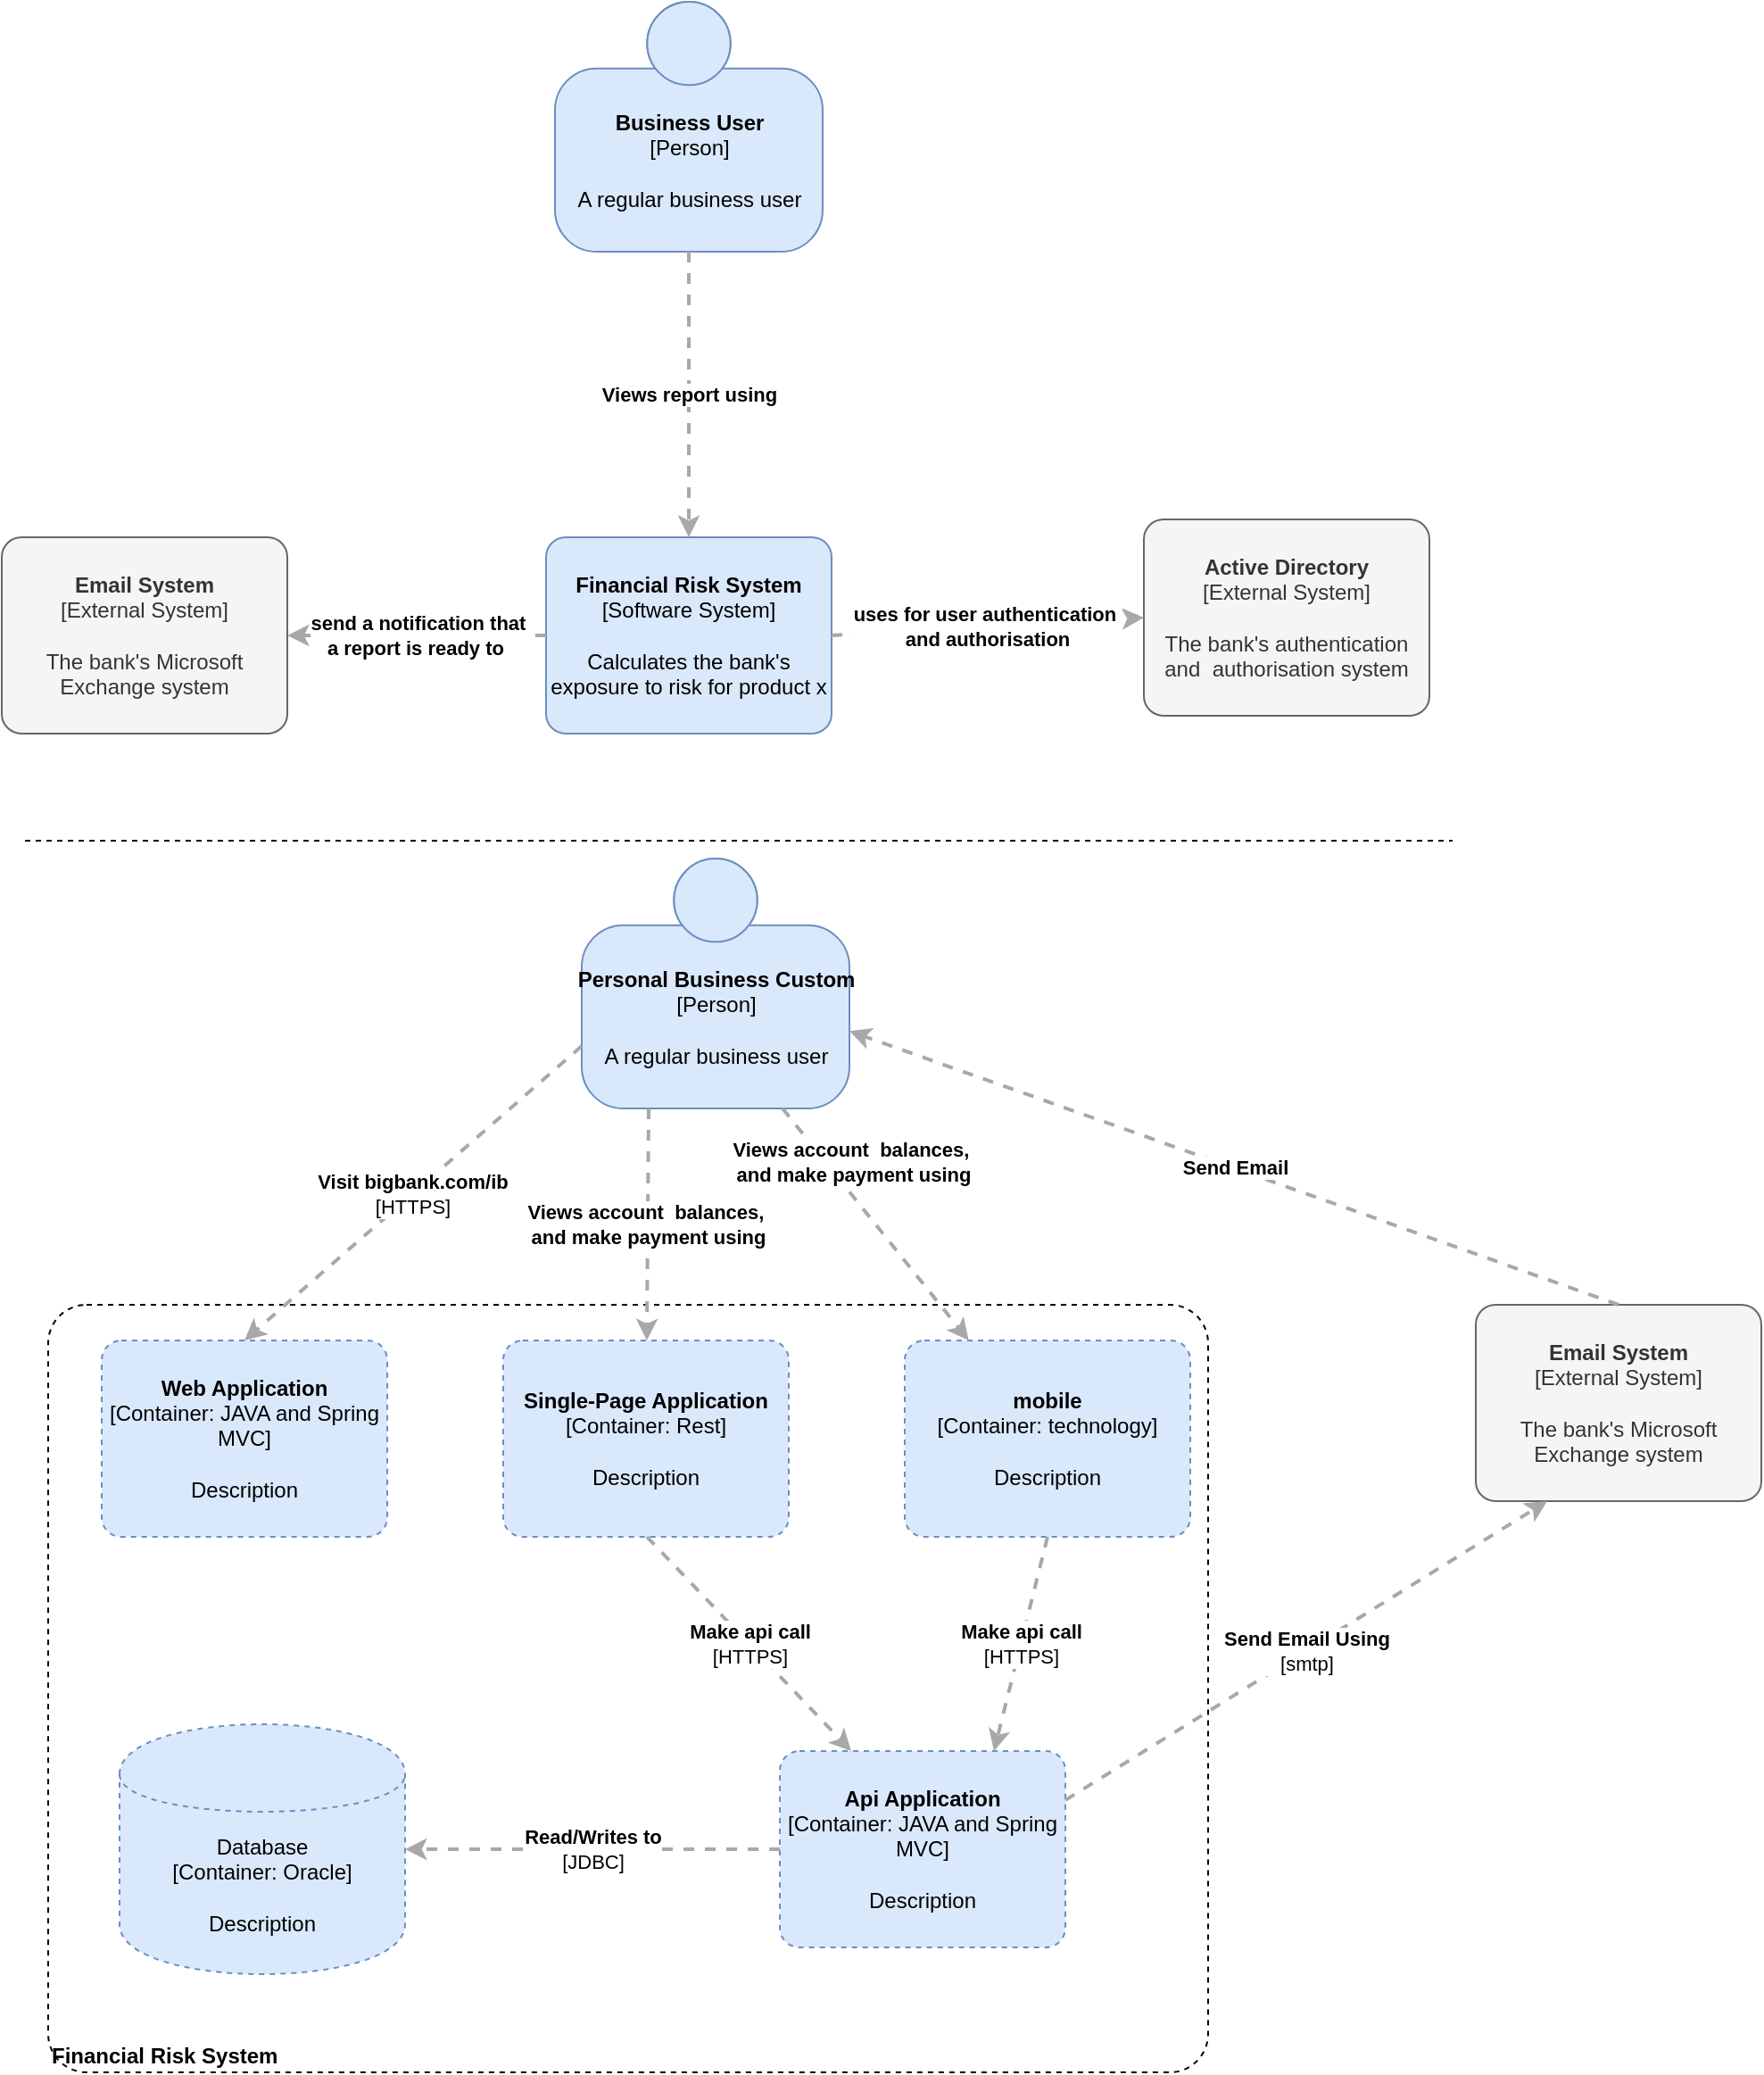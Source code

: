 <mxfile version="14.4.3" type="github"><diagram id="prtHgNgQTEPvFCAcTncT" name="Page-1"><mxGraphModel dx="845" dy="533" grid="1" gridSize="10" guides="1" tooltips="1" connect="1" arrows="1" fold="1" page="1" pageScale="1" pageWidth="827" pageHeight="1169" math="0" shadow="0"><root><mxCell id="0"/><mxCell id="1" parent="0"/><mxCell id="nQnoEyGICxjIxf7FkVJl-1" value="&lt;b&gt;Business User&lt;/b&gt;&lt;br&gt;&lt;div&gt;[Person]&lt;/div&gt;&lt;br&gt;&lt;div&gt;A regular business user&lt;/div&gt;" style="html=1;dashed=0;whitespace=wrap;fillColor=#DAE8FC;strokeColor=#6C8EBF;shape=mxgraph.c4.person;align=center;points=[[0.5,0,0],[1,0.5,0],[1,0.75,0],[0.75,1,0],[0.5,1,0],[0.25,1,0],[0,0.75,0],[0,0.5,0]];" parent="1" vertex="1"><mxGeometry x="324" width="150" height="140" as="geometry"/></mxCell><mxCell id="nQnoEyGICxjIxf7FkVJl-2" value="&lt;b&gt;Financial Risk System&lt;/b&gt;&lt;br&gt;&lt;div&gt;[Software System]&lt;/div&gt;&lt;br&gt;&lt;div&gt;Calculates the bank's exposure to risk for product x&lt;/div&gt;" style="rounded=1;whiteSpace=wrap;html=1;labelBackgroundColor=none;fillColor=#dae8fc;fontColor=#000000;align=center;arcSize=10;strokeColor=#6c8ebf;points=[[0.25,0,0],[0.5,0,0],[0.75,0,0],[1,0.25,0],[1,0.5,0],[1,0.75,0],[0.75,1,0],[0.5,1,0],[0.25,1,0],[0,0.75,0],[0,0.5,0],[0,0.25,0]];" parent="1" vertex="1"><mxGeometry x="319" y="300" width="160" height="110.0" as="geometry"/></mxCell><mxCell id="nQnoEyGICxjIxf7FkVJl-6" value="&lt;div style=&quot;text-align: left&quot;&gt;&lt;div style=&quot;text-align: center&quot;&gt;&lt;b&gt;Views report using&lt;/b&gt;&lt;/div&gt;&lt;/div&gt;" style="edgeStyle=none;rounded=0;html=1;entryX=0.5;entryY=0;jettySize=auto;orthogonalLoop=1;strokeColor=#A8A8A8;strokeWidth=2;fontColor=#000000;jumpStyle=none;dashed=1;exitX=0.5;exitY=1;exitDx=0;exitDy=0;exitPerimeter=0;entryDx=0;entryDy=0;entryPerimeter=0;" parent="1" source="nQnoEyGICxjIxf7FkVJl-1" target="nQnoEyGICxjIxf7FkVJl-2" edge="1"><mxGeometry width="200" relative="1" as="geometry"><mxPoint x="444" y="200" as="sourcePoint"/><mxPoint x="644" y="200" as="targetPoint"/></mxGeometry></mxCell><mxCell id="nQnoEyGICxjIxf7FkVJl-7" value="&lt;b&gt;Active Directory&lt;/b&gt;&lt;br&gt;&lt;div&gt;[External System]&lt;/div&gt;&lt;br&gt;&lt;div&gt;The bank's authentication and&amp;nbsp; authorisation system&lt;/div&gt;" style="rounded=1;whiteSpace=wrap;html=1;labelBackgroundColor=none;fillColor=#f5f5f5;fontColor=#333333;align=center;arcSize=10;strokeColor=#666666;points=[[0.25,0,0],[0.5,0,0],[0.75,0,0],[1,0.25,0],[1,0.5,0],[1,0.75,0],[0.75,1,0],[0.5,1,0],[0.25,1,0],[0,0.75,0],[0,0.5,0],[0,0.25,0]];" parent="1" vertex="1"><mxGeometry x="654" y="290" width="160" height="110.0" as="geometry"/></mxCell><mxCell id="nQnoEyGICxjIxf7FkVJl-10" value="&lt;div style=&quot;text-align: left&quot;&gt;&lt;div style=&quot;text-align: center&quot;&gt;&lt;b&gt;uses for user authentication&amp;nbsp;&lt;/b&gt;&lt;/div&gt;&lt;div style=&quot;text-align: center&quot;&gt;&lt;b&gt;and authorisation&lt;/b&gt;&lt;/div&gt;&lt;/div&gt;" style="edgeStyle=none;rounded=0;html=1;entryX=0;entryY=0.5;jettySize=auto;orthogonalLoop=1;strokeColor=#A8A8A8;strokeWidth=2;fontColor=#000000;jumpStyle=none;dashed=1;exitX=1;exitY=0.5;exitDx=0;exitDy=0;exitPerimeter=0;entryDx=0;entryDy=0;entryPerimeter=0;" parent="1" source="nQnoEyGICxjIxf7FkVJl-2" target="nQnoEyGICxjIxf7FkVJl-7" edge="1"><mxGeometry width="200" relative="1" as="geometry"><mxPoint x="634" y="140" as="sourcePoint"/><mxPoint x="634" y="300" as="targetPoint"/></mxGeometry></mxCell><mxCell id="nQnoEyGICxjIxf7FkVJl-11" value="&lt;b&gt;Email System&lt;/b&gt;&lt;br&gt;&lt;div&gt;[External System]&lt;/div&gt;&lt;br&gt;&lt;div&gt;The bank's Microsoft Exchange system&lt;/div&gt;" style="rounded=1;whiteSpace=wrap;html=1;labelBackgroundColor=none;fillColor=#f5f5f5;fontColor=#333333;align=center;arcSize=10;strokeColor=#666666;points=[[0.25,0,0],[0.5,0,0],[0.75,0,0],[1,0.25,0],[1,0.5,0],[1,0.75,0],[0.75,1,0],[0.5,1,0],[0.25,1,0],[0,0.75,0],[0,0.5,0],[0,0.25,0]];" parent="1" vertex="1"><mxGeometry x="14" y="300" width="160" height="110.0" as="geometry"/></mxCell><mxCell id="nQnoEyGICxjIxf7FkVJl-12" value="&lt;div style=&quot;text-align: left&quot;&gt;&lt;div style=&quot;text-align: center&quot;&gt;&lt;b&gt;send a notification that &lt;br&gt;a report is ready to&amp;nbsp;&lt;/b&gt;&lt;/div&gt;&lt;/div&gt;" style="edgeStyle=none;rounded=0;html=1;jettySize=auto;orthogonalLoop=1;strokeColor=#A8A8A8;strokeWidth=2;fontColor=#000000;jumpStyle=none;dashed=1;exitX=0;exitY=0.5;exitDx=0;exitDy=0;exitPerimeter=0;" parent="1" source="nQnoEyGICxjIxf7FkVJl-2" target="nQnoEyGICxjIxf7FkVJl-11" edge="1"><mxGeometry width="200" relative="1" as="geometry"><mxPoint x="174" y="100" as="sourcePoint"/><mxPoint x="179" y="270" as="targetPoint"/></mxGeometry></mxCell><mxCell id="nQnoEyGICxjIxf7FkVJl-13" value="" style="endArrow=none;dashed=1;html=1;" parent="1" edge="1"><mxGeometry width="50" height="50" relative="1" as="geometry"><mxPoint x="27" y="470" as="sourcePoint"/><mxPoint x="827" y="470" as="targetPoint"/></mxGeometry></mxCell><mxCell id="nQnoEyGICxjIxf7FkVJl-14" value="&lt;b&gt;Personal Business Custom&lt;/b&gt;&lt;br&gt;&lt;div&gt;[Person]&lt;/div&gt;&lt;br&gt;&lt;div&gt;A regular business user&lt;/div&gt;" style="html=1;dashed=0;whitespace=wrap;fillColor=#DAE8FC;strokeColor=#6C8EBF;shape=mxgraph.c4.person;align=center;points=[[0.5,0,0],[1,0.5,0],[1,0.75,0],[0.75,1,0],[0.5,1,0],[0.25,1,0],[0,0.75,0],[0,0.5,0]];" parent="1" vertex="1"><mxGeometry x="339" y="480" width="150" height="140" as="geometry"/></mxCell><mxCell id="nQnoEyGICxjIxf7FkVJl-16" value="&lt;div style=&quot;text-align: left&quot;&gt;&lt;b style=&quot;text-align: center&quot;&gt;Financial Risk System&lt;/b&gt;&lt;br&gt;&lt;/div&gt;" style="rounded=1;whiteSpace=wrap;html=1;labelBackgroundColor=none;fillColor=#ffffff;fontColor=#000000;align=left;arcSize=5;strokeColor=#000000;verticalAlign=bottom;points=[[0.25,0,0],[0.5,0,0],[0.75,0,0],[1,0.25,0],[1,0.5,0],[1,0.75,0],[0.75,1,0],[0.5,1,0],[0.25,1,0],[0,0.75,0],[0,0.5,0],[0,0.25,0]];dashed=1;" parent="1" vertex="1"><mxGeometry x="40" y="730" width="650" height="430" as="geometry"/></mxCell><mxCell id="nQnoEyGICxjIxf7FkVJl-17" value="&lt;div style=&quot;text-align: left&quot;&gt;&lt;div style=&quot;text-align: center&quot;&gt;&lt;b&gt;Views account&amp;nbsp; balances,&amp;nbsp;&lt;/b&gt;&lt;/div&gt;&lt;div style=&quot;text-align: center&quot;&gt;&lt;b&gt;and make payment using&lt;/b&gt;&lt;/div&gt;&lt;/div&gt;" style="edgeStyle=none;rounded=0;html=1;jettySize=auto;orthogonalLoop=1;strokeColor=#A8A8A8;strokeWidth=2;fontColor=#000000;jumpStyle=none;dashed=1;exitX=0.25;exitY=1;exitDx=0;exitDy=0;exitPerimeter=0;" parent="1" source="nQnoEyGICxjIxf7FkVJl-14" target="nQnoEyGICxjIxf7FkVJl-21" edge="1"><mxGeometry width="200" relative="1" as="geometry"><mxPoint x="403.5" y="610" as="sourcePoint"/><mxPoint x="399" y="728" as="targetPoint"/></mxGeometry></mxCell><mxCell id="nQnoEyGICxjIxf7FkVJl-20" value="&lt;b&gt;Web Application&lt;/b&gt;&lt;br&gt;&lt;div&gt;[Container:&amp;nbsp;&lt;span&gt;JAVA and Spring MVC&lt;/span&gt;&lt;span&gt;]&lt;/span&gt;&lt;/div&gt;&lt;br&gt;&lt;div&gt;Description&lt;/div&gt;" style="rounded=1;whiteSpace=wrap;html=1;labelBackgroundColor=none;fillColor=#dae8fc;fontColor=#000000;align=center;arcSize=10;strokeColor=#6c8ebf;points=[[0.25,0,0],[0.5,0,0],[0.75,0,0],[1,0.25,0],[1,0.5,0],[1,0.75,0],[0.75,1,0],[0.5,1,0],[0.25,1,0],[0,0.75,0],[0,0.5,0],[0,0.25,0]];dashed=1;" parent="1" vertex="1"><mxGeometry x="70" y="750" width="160" height="110.0" as="geometry"/></mxCell><mxCell id="nQnoEyGICxjIxf7FkVJl-21" value="&lt;b&gt;Single-Page Application&lt;/b&gt;&lt;br&gt;&lt;div&gt;[Container: Rest&lt;span&gt;]&lt;/span&gt;&lt;/div&gt;&lt;br&gt;&lt;div&gt;Description&lt;/div&gt;" style="rounded=1;whiteSpace=wrap;html=1;labelBackgroundColor=none;fillColor=#dae8fc;fontColor=#000000;align=center;arcSize=10;strokeColor=#6c8ebf;points=[[0.25,0,0],[0.5,0,0],[0.75,0,0],[1,0.25,0],[1,0.5,0],[1,0.75,0],[0.75,1,0],[0.5,1,0],[0.25,1,0],[0,0.75,0],[0,0.5,0],[0,0.25,0]];dashed=1;" parent="1" vertex="1"><mxGeometry x="295" y="750" width="160" height="110.0" as="geometry"/></mxCell><mxCell id="nQnoEyGICxjIxf7FkVJl-22" value="&lt;b&gt;mobile&lt;/b&gt;&lt;br&gt;&lt;div&gt;[Container:&amp;nbsp;&lt;span&gt;technology&lt;/span&gt;&lt;span&gt;]&lt;/span&gt;&lt;/div&gt;&lt;br&gt;&lt;div&gt;Description&lt;/div&gt;" style="rounded=1;whiteSpace=wrap;html=1;labelBackgroundColor=none;fillColor=#dae8fc;fontColor=#000000;align=center;arcSize=10;strokeColor=#6c8ebf;points=[[0.25,0,0],[0.5,0,0],[0.75,0,0],[1,0.25,0],[1,0.5,0],[1,0.75,0],[0.75,1,0],[0.5,1,0],[0.25,1,0],[0,0.75,0],[0,0.5,0],[0,0.25,0]];dashed=1;" parent="1" vertex="1"><mxGeometry x="520" y="750" width="160" height="110.0" as="geometry"/></mxCell><mxCell id="nQnoEyGICxjIxf7FkVJl-23" value="&lt;b&gt;Api Application&lt;/b&gt;&lt;br&gt;&lt;div&gt;[Container:&amp;nbsp;&lt;span&gt;JAVA and Spring MVC&lt;/span&gt;&lt;span&gt;]&lt;/span&gt;&lt;/div&gt;&lt;br&gt;&lt;div&gt;Description&lt;/div&gt;" style="rounded=1;whiteSpace=wrap;html=1;labelBackgroundColor=none;fillColor=#dae8fc;fontColor=#000000;align=center;arcSize=10;strokeColor=#6c8ebf;points=[[0.25,0,0],[0.5,0,0],[0.75,0,0],[1,0.25,0],[1,0.5,0],[1,0.75,0],[0.75,1,0],[0.5,1,0],[0.25,1,0],[0,0.75,0],[0,0.5,0],[0,0.25,0]];dashed=1;" parent="1" vertex="1"><mxGeometry x="450" y="980" width="160" height="110.0" as="geometry"/></mxCell><mxCell id="nQnoEyGICxjIxf7FkVJl-24" value="&lt;span&gt;Database&lt;/span&gt;&lt;div&gt;[Container: Oracle]&lt;/div&gt;&lt;br&gt;&lt;div&gt;Description&lt;/div&gt;" style="shape=cylinder;whiteSpace=wrap;html=1;boundedLbl=1;rounded=0;labelBackgroundColor=none;fillColor=#dae8fc;fontSize=12;fontColor=#000000;align=center;strokeColor=#6c8ebf;points=[[0.5,0,0],[1,0.25,0],[1,0.5,0],[1,0.75,0],[0.5,1,0],[0,0.75,0],[0,0.5,0],[0,0.25,0]];dashed=1;" parent="1" vertex="1"><mxGeometry x="80" y="965" width="160" height="140" as="geometry"/></mxCell><mxCell id="nQnoEyGICxjIxf7FkVJl-25" value="&lt;b&gt;Email System&lt;/b&gt;&lt;br&gt;&lt;div&gt;[External System]&lt;/div&gt;&lt;br&gt;&lt;div&gt;The bank's Microsoft Exchange system&lt;/div&gt;" style="rounded=1;whiteSpace=wrap;html=1;labelBackgroundColor=none;fillColor=#f5f5f5;fontColor=#333333;align=center;arcSize=10;strokeColor=#666666;points=[[0.25,0,0],[0.5,0,0],[0.75,0,0],[1,0.25,0],[1,0.5,0],[1,0.75,0],[0.75,1,0],[0.5,1,0],[0.25,1,0],[0,0.75,0],[0,0.5,0],[0,0.25,0]];" parent="1" vertex="1"><mxGeometry x="840" y="730" width="160" height="110.0" as="geometry"/></mxCell><mxCell id="nQnoEyGICxjIxf7FkVJl-26" value="&lt;div style=&quot;text-align: left&quot;&gt;&lt;div style=&quot;text-align: center&quot;&gt;&lt;b&gt;Visit bigbank.com/ib&lt;/b&gt;&lt;/div&gt;&lt;div style=&quot;text-align: center&quot;&gt;[HTTPS]&lt;/div&gt;&lt;/div&gt;" style="edgeStyle=none;rounded=0;html=1;entryX=0.5;entryY=0;jettySize=auto;orthogonalLoop=1;strokeColor=#A8A8A8;strokeWidth=2;fontColor=#000000;jumpStyle=none;dashed=1;exitX=0;exitY=0.75;exitDx=0;exitDy=0;exitPerimeter=0;entryDx=0;entryDy=0;entryPerimeter=0;" parent="1" source="nQnoEyGICxjIxf7FkVJl-14" target="nQnoEyGICxjIxf7FkVJl-20" edge="1"><mxGeometry width="200" relative="1" as="geometry"><mxPoint x="120" y="660" as="sourcePoint"/><mxPoint x="320" y="660" as="targetPoint"/></mxGeometry></mxCell><mxCell id="nQnoEyGICxjIxf7FkVJl-27" value="&lt;div style=&quot;text-align: left&quot;&gt;&lt;div style=&quot;text-align: center&quot;&gt;&lt;b&gt;Views account&amp;nbsp; balances,&amp;nbsp;&lt;/b&gt;&lt;/div&gt;&lt;div style=&quot;text-align: center&quot;&gt;&lt;b&gt;and make payment using&lt;/b&gt;&lt;/div&gt;&lt;/div&gt;" style="edgeStyle=none;rounded=0;html=1;jettySize=auto;orthogonalLoop=1;strokeColor=#A8A8A8;strokeWidth=2;fontColor=#000000;jumpStyle=none;dashed=1;exitX=0.75;exitY=1;exitDx=0;exitDy=0;exitPerimeter=0;" parent="1" source="nQnoEyGICxjIxf7FkVJl-14" target="nQnoEyGICxjIxf7FkVJl-22" edge="1"><mxGeometry x="-0.43" y="11" width="200" relative="1" as="geometry"><mxPoint x="550" y="600" as="sourcePoint"/><mxPoint x="550" y="718" as="targetPoint"/><mxPoint x="1" as="offset"/></mxGeometry></mxCell><mxCell id="nQnoEyGICxjIxf7FkVJl-28" value="&lt;div style=&quot;text-align: left&quot;&gt;&lt;div style=&quot;text-align: center&quot;&gt;&lt;b&gt;Send Email&lt;/b&gt;&lt;/div&gt;&lt;/div&gt;" style="edgeStyle=none;rounded=0;html=1;jettySize=auto;orthogonalLoop=1;strokeColor=#A8A8A8;strokeWidth=2;fontColor=#000000;jumpStyle=none;dashed=1;exitX=0.5;exitY=0;exitDx=0;exitDy=0;exitPerimeter=0;" parent="1" source="nQnoEyGICxjIxf7FkVJl-25" target="nQnoEyGICxjIxf7FkVJl-14" edge="1"><mxGeometry width="200" relative="1" as="geometry"><mxPoint x="580" y="630" as="sourcePoint"/><mxPoint x="780" y="630" as="targetPoint"/></mxGeometry></mxCell><mxCell id="nQnoEyGICxjIxf7FkVJl-29" value="&lt;div style=&quot;text-align: left&quot;&gt;&lt;div style=&quot;text-align: center&quot;&gt;&lt;b&gt;Make api call&lt;/b&gt;&lt;/div&gt;&lt;div style=&quot;text-align: center&quot;&gt;[HTTPS]&lt;b&gt;&lt;br&gt;&lt;/b&gt;&lt;/div&gt;&lt;/div&gt;" style="edgeStyle=none;rounded=0;html=1;jettySize=auto;orthogonalLoop=1;strokeColor=#A8A8A8;strokeWidth=2;fontColor=#000000;jumpStyle=none;dashed=1;exitX=0.25;exitY=1;exitDx=0;exitDy=0;exitPerimeter=0;entryX=0.25;entryY=0;entryDx=0;entryDy=0;entryPerimeter=0;" parent="1" target="nQnoEyGICxjIxf7FkVJl-23" edge="1"><mxGeometry width="200" relative="1" as="geometry"><mxPoint x="375.53" y="860" as="sourcePoint"/><mxPoint x="374.476" y="990" as="targetPoint"/></mxGeometry></mxCell><mxCell id="nQnoEyGICxjIxf7FkVJl-30" value="&lt;div style=&quot;text-align: left&quot;&gt;&lt;div style=&quot;text-align: center&quot;&gt;&lt;b&gt;Make api call&lt;/b&gt;&lt;/div&gt;&lt;div style=&quot;text-align: center&quot;&gt;[HTTPS]&lt;b&gt;&lt;br&gt;&lt;/b&gt;&lt;/div&gt;&lt;/div&gt;" style="edgeStyle=none;rounded=0;html=1;jettySize=auto;orthogonalLoop=1;strokeColor=#A8A8A8;strokeWidth=2;fontColor=#000000;jumpStyle=none;dashed=1;exitX=0.5;exitY=1;exitDx=0;exitDy=0;exitPerimeter=0;entryX=0.75;entryY=0;entryDx=0;entryDy=0;entryPerimeter=0;" parent="1" source="nQnoEyGICxjIxf7FkVJl-22" target="nQnoEyGICxjIxf7FkVJl-23" edge="1"><mxGeometry width="200" relative="1" as="geometry"><mxPoint x="385.53" y="870" as="sourcePoint"/><mxPoint x="500" y="990" as="targetPoint"/></mxGeometry></mxCell><mxCell id="nQnoEyGICxjIxf7FkVJl-31" value="&lt;div style=&quot;text-align: left&quot;&gt;&lt;div style=&quot;text-align: center&quot;&gt;&lt;b&gt;Read/Writes to&lt;/b&gt;&lt;/div&gt;&lt;div style=&quot;text-align: center&quot;&gt;[JDBC]&lt;/div&gt;&lt;/div&gt;" style="edgeStyle=none;rounded=0;html=1;jettySize=auto;orthogonalLoop=1;strokeColor=#A8A8A8;strokeWidth=2;fontColor=#000000;jumpStyle=none;dashed=1;exitX=0;exitY=0.5;exitDx=0;exitDy=0;exitPerimeter=0;" parent="1" source="nQnoEyGICxjIxf7FkVJl-23" target="nQnoEyGICxjIxf7FkVJl-24" edge="1"><mxGeometry width="200" relative="1" as="geometry"><mxPoint x="410" y="970" as="sourcePoint"/><mxPoint x="230" y="1125" as="targetPoint"/></mxGeometry></mxCell><mxCell id="nQnoEyGICxjIxf7FkVJl-32" value="&lt;div style=&quot;text-align: left&quot;&gt;&lt;div style=&quot;text-align: center&quot;&gt;&lt;b&gt;Send Email Using&lt;/b&gt;&lt;/div&gt;&lt;div style=&quot;text-align: center&quot;&gt;[smtp]&lt;/div&gt;&lt;/div&gt;" style="edgeStyle=none;rounded=0;html=1;entryX=0.25;entryY=1;jettySize=auto;orthogonalLoop=1;strokeColor=#A8A8A8;strokeWidth=2;fontColor=#000000;jumpStyle=none;dashed=1;entryDx=0;entryDy=0;entryPerimeter=0;exitX=1;exitY=0.25;exitDx=0;exitDy=0;exitPerimeter=0;" parent="1" source="nQnoEyGICxjIxf7FkVJl-23" target="nQnoEyGICxjIxf7FkVJl-25" edge="1"><mxGeometry width="200" relative="1" as="geometry"><mxPoint x="600" y="1040" as="sourcePoint"/><mxPoint x="800" y="1030" as="targetPoint"/></mxGeometry></mxCell></root></mxGraphModel></diagram></mxfile>
